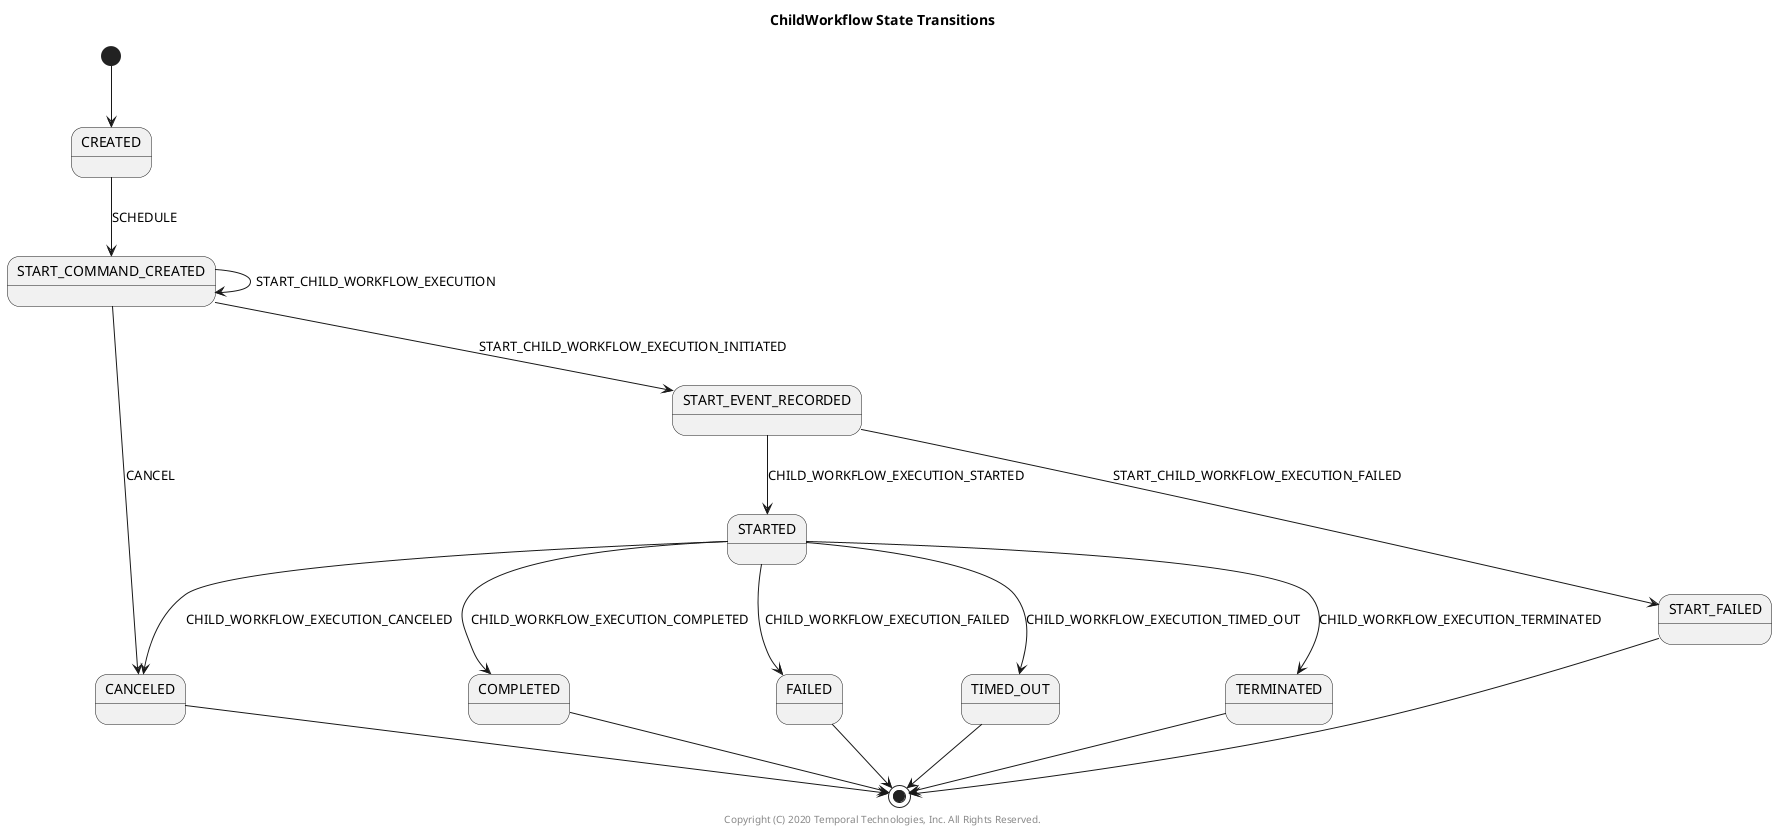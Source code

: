 ` Copyright (C) 2020 Temporal Technologies, Inc. All Rights Reserved.
`
` Copyright 2012-2016 Amazon.com, Inc. or its affiliates. All Rights Reserved.
`
` Modifications copyright (C) 2017 Uber Technologies, Inc.
`
` Licensed under the Apache License, Version 2.0 (the "License"). You may not
` use this file except in compliance with the License. A copy of the License is
` located at
`
` http://aws.amazon.com/apache2.0
`
` or in the "license" file accompanying this file. This file is distributed on
` an "AS IS" BASIS, WITHOUT WARRANTIES OR CONDITIONS OF ANY KIND, either
` express or implied. See the License for the specific language governing
` permissions and limitations under the License.

` PlantUML <plantuml.com> State Diagram.
` Generated from src/main/java/io/temporal/internal/statemachines/ChildWorkflowStateMachine.java
` by io.temporal.internal.statemachines.CommandsGeneratePlantUMLStateDiagrams.


@startuml
title ChildWorkflow State Transitions

[*] --> CREATED
CREATED --> START_COMMAND_CREATED: SCHEDULE
STARTED --> COMPLETED: CHILD_WORKFLOW_EXECUTION_COMPLETED
STARTED --> FAILED: CHILD_WORKFLOW_EXECUTION_FAILED
STARTED --> TIMED_OUT: CHILD_WORKFLOW_EXECUTION_TIMED_OUT
STARTED --> CANCELED: CHILD_WORKFLOW_EXECUTION_CANCELED
STARTED --> TERMINATED: CHILD_WORKFLOW_EXECUTION_TERMINATED
START_COMMAND_CREATED --> START_COMMAND_CREATED: START_CHILD_WORKFLOW_EXECUTION
START_COMMAND_CREATED --> START_EVENT_RECORDED: START_CHILD_WORKFLOW_EXECUTION_INITIATED
START_COMMAND_CREATED --> CANCELED: CANCEL
START_EVENT_RECORDED --> STARTED: CHILD_WORKFLOW_EXECUTION_STARTED
START_EVENT_RECORDED --> START_FAILED: START_CHILD_WORKFLOW_EXECUTION_FAILED
START_FAILED --> [*]
COMPLETED --> [*]
FAILED --> [*]
CANCELED --> [*]
TIMED_OUT --> [*]
TERMINATED --> [*]
center footer Copyright (C) 2020 Temporal Technologies, Inc. All Rights Reserved.
@enduml
